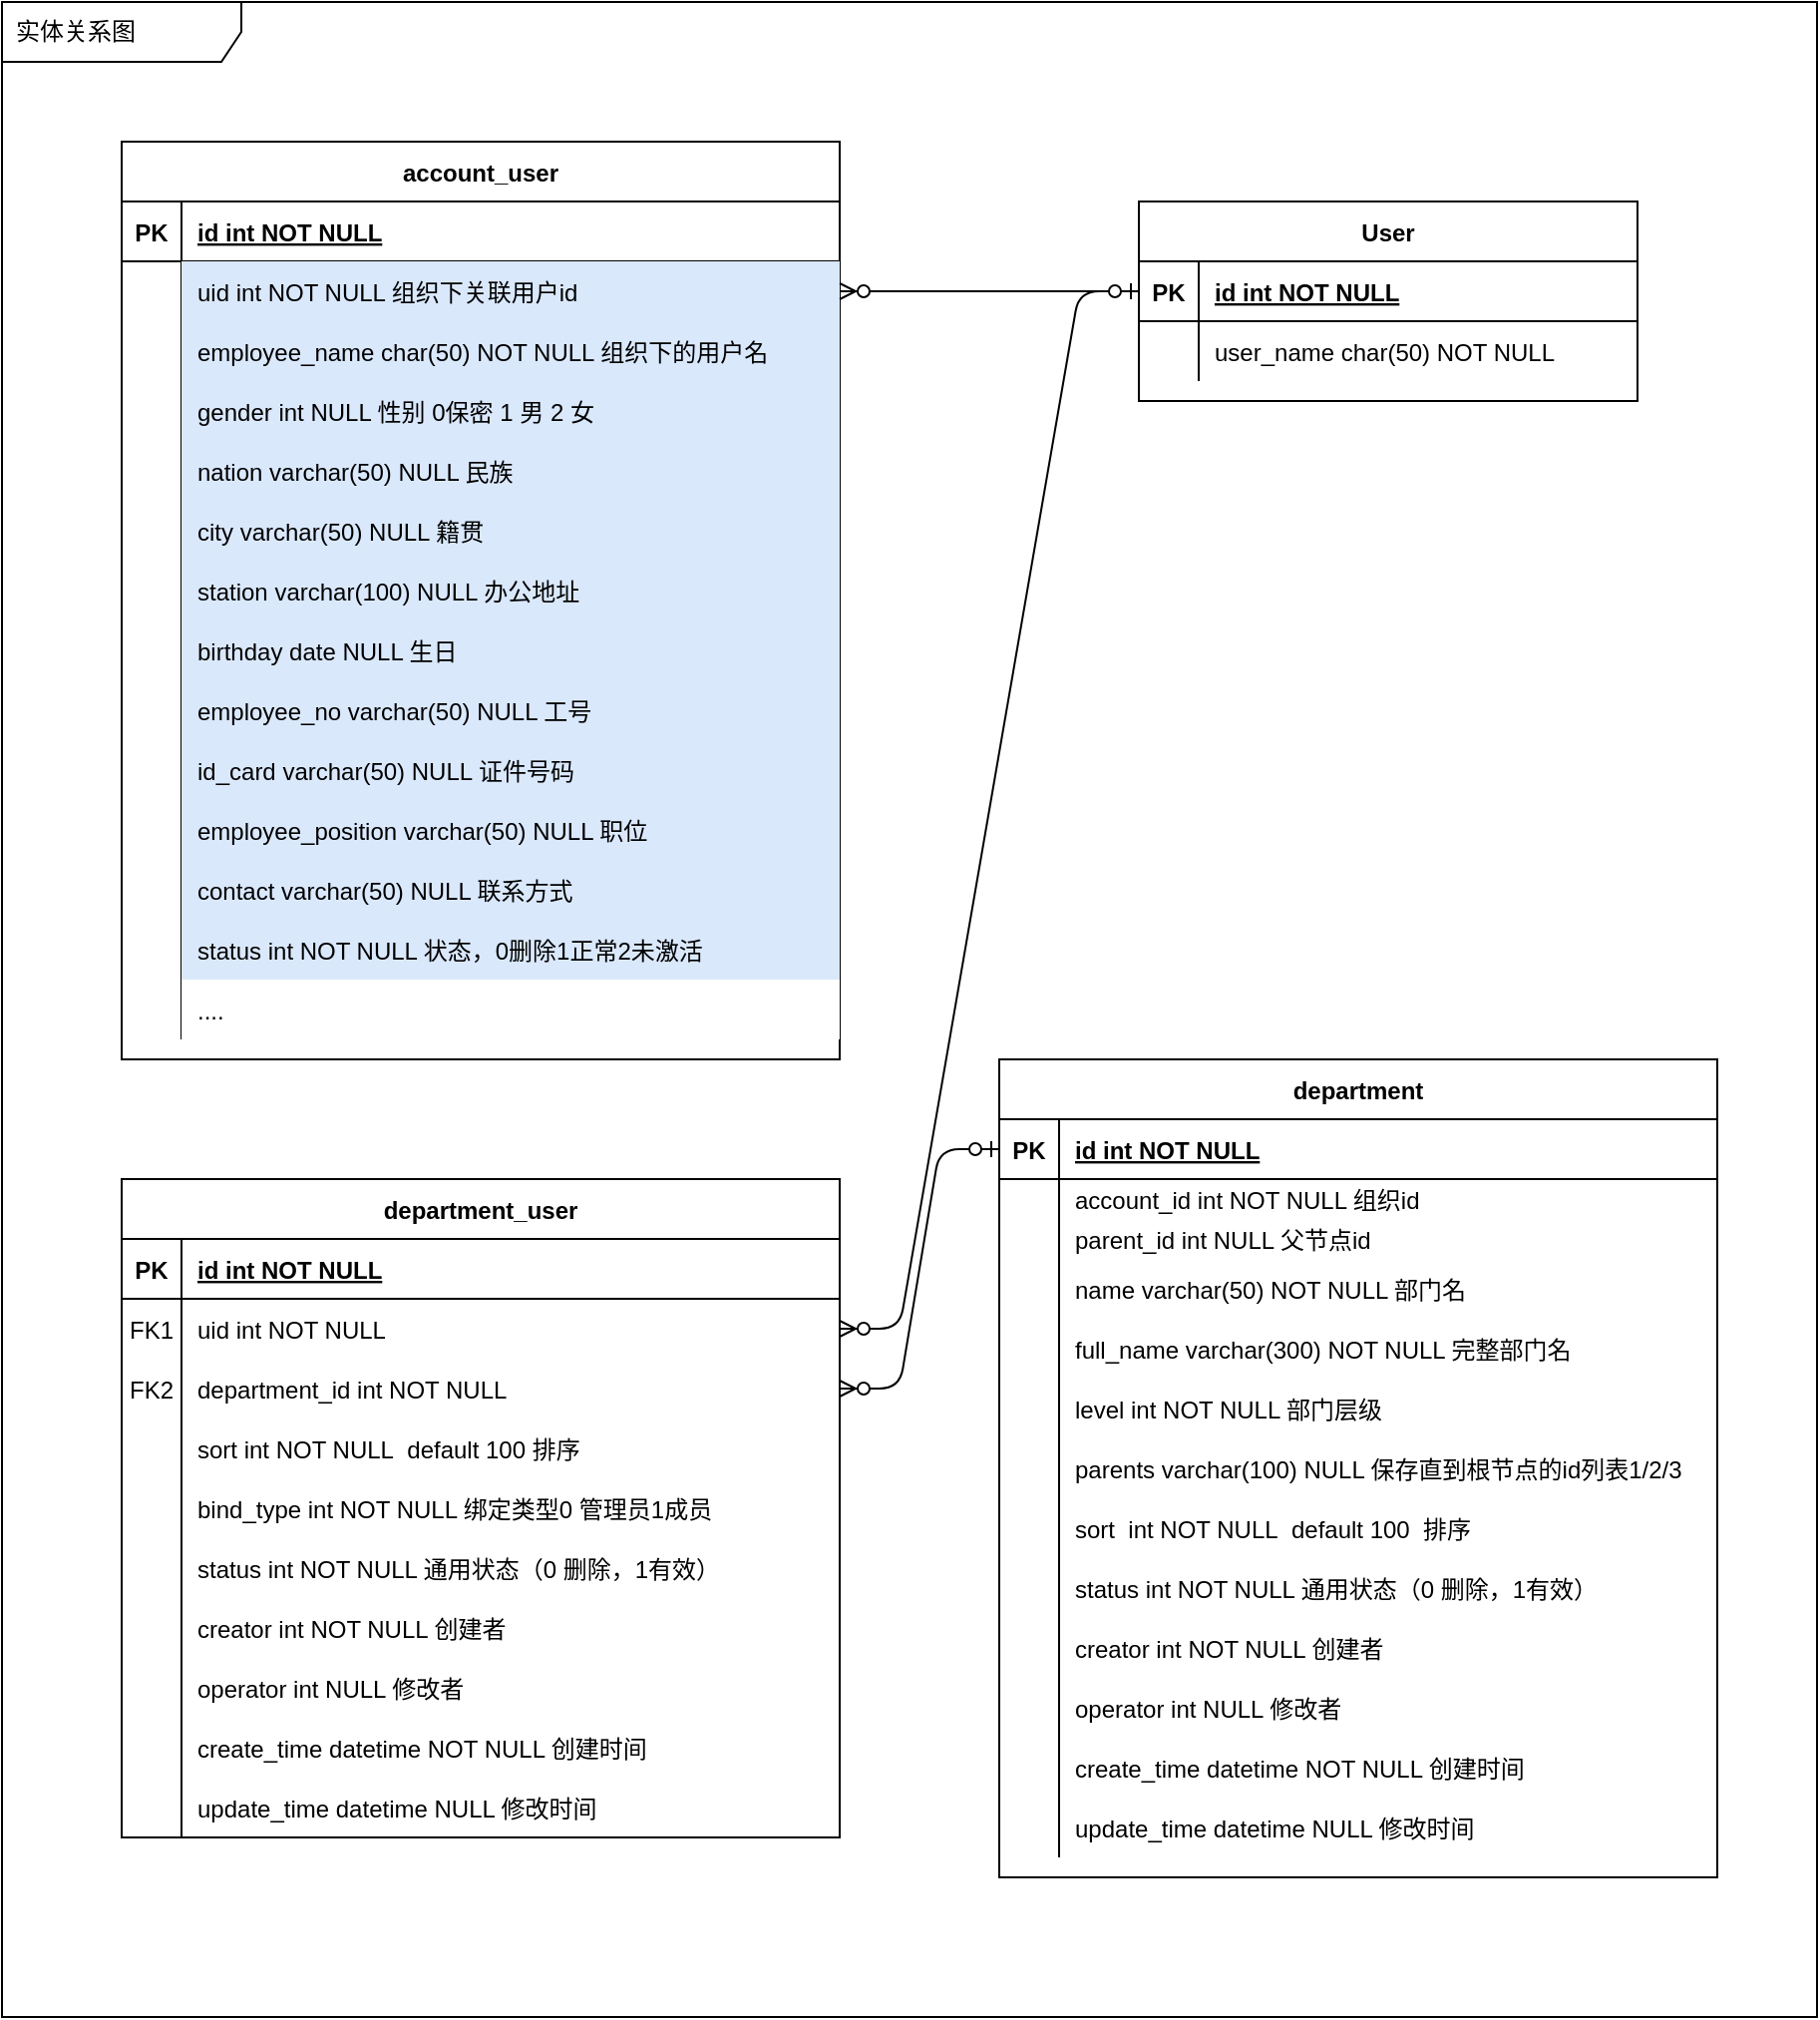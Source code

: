 <mxfile version="15.5.6" type="github" pages="2">
  <diagram id="R2lEEEUBdFMjLlhIrx00" name="部门成员">
    <mxGraphModel dx="2608" dy="819" grid="1" gridSize="10" guides="1" tooltips="1" connect="1" arrows="1" fold="1" page="1" pageScale="1" pageWidth="850" pageHeight="1100" math="0" shadow="0" extFonts="Permanent Marker^https://fonts.googleapis.com/css?family=Permanent+Marker">
      <root>
        <mxCell id="0" />
        <mxCell id="1" parent="0" />
        <mxCell id="nXsBDGM92rr0ssVComMT-1" value="实体关系图" style="shape=umlFrame;whiteSpace=wrap;html=1;width=120;height=30;boundedLbl=1;verticalAlign=middle;align=left;spacingLeft=5;" parent="1" vertex="1">
          <mxGeometry x="-60" y="60" width="910" height="1010" as="geometry" />
        </mxCell>
        <mxCell id="C-vyLk0tnHw3VtMMgP7b-1" value="" style="edgeStyle=entityRelationEdgeStyle;endArrow=ERzeroToMany;startArrow=ERone;endFill=1;startFill=0;" parent="1" source="C-vyLk0tnHw3VtMMgP7b-24" target="C-vyLk0tnHw3VtMMgP7b-6" edge="1">
          <mxGeometry width="100" height="100" relative="1" as="geometry">
            <mxPoint x="400" y="720" as="sourcePoint" />
            <mxPoint x="500" y="620" as="targetPoint" />
          </mxGeometry>
        </mxCell>
        <mxCell id="C-vyLk0tnHw3VtMMgP7b-2" value="department_user" style="shape=table;startSize=30;container=1;collapsible=1;childLayout=tableLayout;fixedRows=1;rowLines=0;fontStyle=1;align=center;resizeLast=1;" parent="1" vertex="1">
          <mxGeometry y="650" width="360" height="330" as="geometry" />
        </mxCell>
        <mxCell id="C-vyLk0tnHw3VtMMgP7b-3" value="" style="shape=partialRectangle;collapsible=0;dropTarget=0;pointerEvents=0;fillColor=none;points=[[0,0.5],[1,0.5]];portConstraint=eastwest;top=0;left=0;right=0;bottom=1;" parent="C-vyLk0tnHw3VtMMgP7b-2" vertex="1">
          <mxGeometry y="30" width="360" height="30" as="geometry" />
        </mxCell>
        <mxCell id="C-vyLk0tnHw3VtMMgP7b-4" value="PK" style="shape=partialRectangle;overflow=hidden;connectable=0;fillColor=none;top=0;left=0;bottom=0;right=0;fontStyle=1;" parent="C-vyLk0tnHw3VtMMgP7b-3" vertex="1">
          <mxGeometry width="30" height="30" as="geometry" />
        </mxCell>
        <mxCell id="C-vyLk0tnHw3VtMMgP7b-5" value="id int NOT NULL " style="shape=partialRectangle;overflow=hidden;connectable=0;fillColor=none;top=0;left=0;bottom=0;right=0;align=left;spacingLeft=6;fontStyle=5;" parent="C-vyLk0tnHw3VtMMgP7b-3" vertex="1">
          <mxGeometry x="30" width="330" height="30" as="geometry" />
        </mxCell>
        <mxCell id="C-vyLk0tnHw3VtMMgP7b-6" value="" style="shape=partialRectangle;collapsible=0;dropTarget=0;pointerEvents=0;fillColor=none;points=[[0,0.5],[1,0.5]];portConstraint=eastwest;top=0;left=0;right=0;bottom=0;" parent="C-vyLk0tnHw3VtMMgP7b-2" vertex="1">
          <mxGeometry y="60" width="360" height="30" as="geometry" />
        </mxCell>
        <mxCell id="C-vyLk0tnHw3VtMMgP7b-7" value="FK1" style="shape=partialRectangle;overflow=hidden;connectable=0;fillColor=none;top=0;left=0;bottom=0;right=0;" parent="C-vyLk0tnHw3VtMMgP7b-6" vertex="1">
          <mxGeometry width="30" height="30" as="geometry" />
        </mxCell>
        <mxCell id="C-vyLk0tnHw3VtMMgP7b-8" value="uid int NOT NULL" style="shape=partialRectangle;overflow=hidden;connectable=0;fillColor=none;top=0;left=0;bottom=0;right=0;align=left;spacingLeft=6;" parent="C-vyLk0tnHw3VtMMgP7b-6" vertex="1">
          <mxGeometry x="30" width="330" height="30" as="geometry" />
        </mxCell>
        <mxCell id="C-vyLk0tnHw3VtMMgP7b-9" value="" style="shape=partialRectangle;collapsible=0;dropTarget=0;pointerEvents=0;fillColor=none;points=[[0,0.5],[1,0.5]];portConstraint=eastwest;top=0;left=0;right=0;bottom=0;" parent="C-vyLk0tnHw3VtMMgP7b-2" vertex="1">
          <mxGeometry y="90" width="360" height="30" as="geometry" />
        </mxCell>
        <mxCell id="C-vyLk0tnHw3VtMMgP7b-10" value="FK2" style="shape=partialRectangle;overflow=hidden;connectable=0;fillColor=none;top=0;left=0;bottom=0;right=0;" parent="C-vyLk0tnHw3VtMMgP7b-9" vertex="1">
          <mxGeometry width="30" height="30" as="geometry" />
        </mxCell>
        <mxCell id="C-vyLk0tnHw3VtMMgP7b-11" value="department_id int NOT NULL" style="shape=partialRectangle;overflow=hidden;connectable=0;fillColor=none;top=0;left=0;bottom=0;right=0;align=left;spacingLeft=6;" parent="C-vyLk0tnHw3VtMMgP7b-9" vertex="1">
          <mxGeometry x="30" width="330" height="30" as="geometry" />
        </mxCell>
        <mxCell id="slBazjc1UHBDNBqlMxVu-6" style="shape=partialRectangle;collapsible=0;dropTarget=0;pointerEvents=0;fillColor=none;points=[[0,0.5],[1,0.5]];portConstraint=eastwest;top=0;left=0;right=0;bottom=0;" parent="C-vyLk0tnHw3VtMMgP7b-2" vertex="1">
          <mxGeometry y="120" width="360" height="30" as="geometry" />
        </mxCell>
        <mxCell id="slBazjc1UHBDNBqlMxVu-7" style="shape=partialRectangle;overflow=hidden;connectable=0;fillColor=none;top=0;left=0;bottom=0;right=0;" parent="slBazjc1UHBDNBqlMxVu-6" vertex="1">
          <mxGeometry width="30" height="30" as="geometry" />
        </mxCell>
        <mxCell id="slBazjc1UHBDNBqlMxVu-8" value="sort int NOT NULL  default 100 排序" style="shape=partialRectangle;overflow=hidden;connectable=0;fillColor=none;top=0;left=0;bottom=0;right=0;align=left;spacingLeft=6;" parent="slBazjc1UHBDNBqlMxVu-6" vertex="1">
          <mxGeometry x="30" width="330" height="30" as="geometry" />
        </mxCell>
        <mxCell id="slBazjc1UHBDNBqlMxVu-10" style="shape=partialRectangle;collapsible=0;dropTarget=0;pointerEvents=0;fillColor=none;points=[[0,0.5],[1,0.5]];portConstraint=eastwest;top=0;left=0;right=0;bottom=0;" parent="C-vyLk0tnHw3VtMMgP7b-2" vertex="1">
          <mxGeometry y="150" width="360" height="30" as="geometry" />
        </mxCell>
        <mxCell id="slBazjc1UHBDNBqlMxVu-11" style="shape=partialRectangle;overflow=hidden;connectable=0;fillColor=none;top=0;left=0;bottom=0;right=0;" parent="slBazjc1UHBDNBqlMxVu-10" vertex="1">
          <mxGeometry width="30" height="30" as="geometry" />
        </mxCell>
        <mxCell id="slBazjc1UHBDNBqlMxVu-12" value="bind_type int NOT NULL 绑定类型0 管理员1成员 " style="shape=partialRectangle;overflow=hidden;connectable=0;fillColor=none;top=0;left=0;bottom=0;right=0;align=left;spacingLeft=6;" parent="slBazjc1UHBDNBqlMxVu-10" vertex="1">
          <mxGeometry x="30" width="330" height="30" as="geometry" />
        </mxCell>
        <mxCell id="Lw-cmZCCrCGT3gQhGZ3B-30" value="" style="shape=partialRectangle;collapsible=0;dropTarget=0;pointerEvents=0;fillColor=none;points=[[0,0.5],[1,0.5]];portConstraint=eastwest;top=0;left=0;right=0;bottom=0;" parent="C-vyLk0tnHw3VtMMgP7b-2" vertex="1">
          <mxGeometry y="180" width="360" height="30" as="geometry" />
        </mxCell>
        <mxCell id="Lw-cmZCCrCGT3gQhGZ3B-31" value="" style="shape=partialRectangle;overflow=hidden;connectable=0;fillColor=none;top=0;left=0;bottom=0;right=0;" parent="Lw-cmZCCrCGT3gQhGZ3B-30" vertex="1">
          <mxGeometry width="30" height="30" as="geometry" />
        </mxCell>
        <mxCell id="Lw-cmZCCrCGT3gQhGZ3B-32" value="status int NOT NULL 通用状态（0 删除，1有效）" style="shape=partialRectangle;overflow=hidden;connectable=0;fillColor=none;top=0;left=0;bottom=0;right=0;align=left;spacingLeft=6;" parent="Lw-cmZCCrCGT3gQhGZ3B-30" vertex="1">
          <mxGeometry x="30" width="330" height="30" as="geometry" />
        </mxCell>
        <mxCell id="Lw-cmZCCrCGT3gQhGZ3B-33" value="" style="shape=partialRectangle;collapsible=0;dropTarget=0;pointerEvents=0;fillColor=none;points=[[0,0.5],[1,0.5]];portConstraint=eastwest;top=0;left=0;right=0;bottom=0;" parent="C-vyLk0tnHw3VtMMgP7b-2" vertex="1">
          <mxGeometry y="210" width="360" height="30" as="geometry" />
        </mxCell>
        <mxCell id="Lw-cmZCCrCGT3gQhGZ3B-34" value="" style="shape=partialRectangle;overflow=hidden;connectable=0;fillColor=none;top=0;left=0;bottom=0;right=0;" parent="Lw-cmZCCrCGT3gQhGZ3B-33" vertex="1">
          <mxGeometry width="30" height="30" as="geometry" />
        </mxCell>
        <mxCell id="Lw-cmZCCrCGT3gQhGZ3B-35" value="creator int NOT NULL 创建者" style="shape=partialRectangle;overflow=hidden;connectable=0;fillColor=none;top=0;left=0;bottom=0;right=0;align=left;spacingLeft=6;" parent="Lw-cmZCCrCGT3gQhGZ3B-33" vertex="1">
          <mxGeometry x="30" width="330" height="30" as="geometry" />
        </mxCell>
        <mxCell id="Lw-cmZCCrCGT3gQhGZ3B-36" value="" style="shape=partialRectangle;collapsible=0;dropTarget=0;pointerEvents=0;fillColor=none;points=[[0,0.5],[1,0.5]];portConstraint=eastwest;top=0;left=0;right=0;bottom=0;" parent="C-vyLk0tnHw3VtMMgP7b-2" vertex="1">
          <mxGeometry y="240" width="360" height="30" as="geometry" />
        </mxCell>
        <mxCell id="Lw-cmZCCrCGT3gQhGZ3B-37" value="" style="shape=partialRectangle;overflow=hidden;connectable=0;fillColor=none;top=0;left=0;bottom=0;right=0;" parent="Lw-cmZCCrCGT3gQhGZ3B-36" vertex="1">
          <mxGeometry width="30" height="30" as="geometry" />
        </mxCell>
        <mxCell id="Lw-cmZCCrCGT3gQhGZ3B-38" value="operator int NULL 修改者" style="shape=partialRectangle;overflow=hidden;connectable=0;fillColor=none;top=0;left=0;bottom=0;right=0;align=left;spacingLeft=6;" parent="Lw-cmZCCrCGT3gQhGZ3B-36" vertex="1">
          <mxGeometry x="30" width="330" height="30" as="geometry" />
        </mxCell>
        <mxCell id="Lw-cmZCCrCGT3gQhGZ3B-39" value="" style="shape=partialRectangle;collapsible=0;dropTarget=0;pointerEvents=0;fillColor=none;points=[[0,0.5],[1,0.5]];portConstraint=eastwest;top=0;left=0;right=0;bottom=0;" parent="C-vyLk0tnHw3VtMMgP7b-2" vertex="1">
          <mxGeometry y="270" width="360" height="30" as="geometry" />
        </mxCell>
        <mxCell id="Lw-cmZCCrCGT3gQhGZ3B-40" value="" style="shape=partialRectangle;overflow=hidden;connectable=0;fillColor=none;top=0;left=0;bottom=0;right=0;" parent="Lw-cmZCCrCGT3gQhGZ3B-39" vertex="1">
          <mxGeometry width="30" height="30" as="geometry" />
        </mxCell>
        <mxCell id="Lw-cmZCCrCGT3gQhGZ3B-41" value="create_time datetime NOT NULL 创建时间" style="shape=partialRectangle;overflow=hidden;connectable=0;fillColor=none;top=0;left=0;bottom=0;right=0;align=left;spacingLeft=6;" parent="Lw-cmZCCrCGT3gQhGZ3B-39" vertex="1">
          <mxGeometry x="30" width="330" height="30" as="geometry" />
        </mxCell>
        <mxCell id="Lw-cmZCCrCGT3gQhGZ3B-42" value="" style="shape=partialRectangle;collapsible=0;dropTarget=0;pointerEvents=0;fillColor=none;points=[[0,0.5],[1,0.5]];portConstraint=eastwest;top=0;left=0;right=0;bottom=0;" parent="C-vyLk0tnHw3VtMMgP7b-2" vertex="1">
          <mxGeometry y="300" width="360" height="30" as="geometry" />
        </mxCell>
        <mxCell id="Lw-cmZCCrCGT3gQhGZ3B-43" value="" style="shape=partialRectangle;overflow=hidden;connectable=0;fillColor=none;top=0;left=0;bottom=0;right=0;" parent="Lw-cmZCCrCGT3gQhGZ3B-42" vertex="1">
          <mxGeometry width="30" height="30" as="geometry" />
        </mxCell>
        <mxCell id="Lw-cmZCCrCGT3gQhGZ3B-44" value="update_time datetime NULL 修改时间" style="shape=partialRectangle;overflow=hidden;connectable=0;fillColor=none;top=0;left=0;bottom=0;right=0;align=left;spacingLeft=6;" parent="Lw-cmZCCrCGT3gQhGZ3B-42" vertex="1">
          <mxGeometry x="30" width="330" height="30" as="geometry" />
        </mxCell>
        <mxCell id="C-vyLk0tnHw3VtMMgP7b-13" value="department" style="shape=table;startSize=30;container=1;collapsible=1;childLayout=tableLayout;fixedRows=1;rowLines=0;fontStyle=1;align=center;resizeLast=1;" parent="1" vertex="1">
          <mxGeometry x="440" y="590" width="360" height="410" as="geometry" />
        </mxCell>
        <mxCell id="C-vyLk0tnHw3VtMMgP7b-14" value="" style="shape=partialRectangle;collapsible=0;dropTarget=0;pointerEvents=0;fillColor=none;points=[[0,0.5],[1,0.5]];portConstraint=eastwest;top=0;left=0;right=0;bottom=1;" parent="C-vyLk0tnHw3VtMMgP7b-13" vertex="1">
          <mxGeometry y="30" width="360" height="30" as="geometry" />
        </mxCell>
        <mxCell id="C-vyLk0tnHw3VtMMgP7b-15" value="PK" style="shape=partialRectangle;overflow=hidden;connectable=0;fillColor=none;top=0;left=0;bottom=0;right=0;fontStyle=1;" parent="C-vyLk0tnHw3VtMMgP7b-14" vertex="1">
          <mxGeometry width="30" height="30" as="geometry" />
        </mxCell>
        <mxCell id="C-vyLk0tnHw3VtMMgP7b-16" value="id int NOT NULL " style="shape=partialRectangle;overflow=hidden;connectable=0;fillColor=none;top=0;left=0;bottom=0;right=0;align=left;spacingLeft=6;fontStyle=5;" parent="C-vyLk0tnHw3VtMMgP7b-14" vertex="1">
          <mxGeometry x="30" width="330" height="30" as="geometry" />
        </mxCell>
        <mxCell id="C-vyLk0tnHw3VtMMgP7b-17" value="" style="shape=partialRectangle;collapsible=0;dropTarget=0;pointerEvents=0;fillColor=none;points=[[0,0.5],[1,0.5]];portConstraint=eastwest;top=0;left=0;right=0;bottom=0;" parent="C-vyLk0tnHw3VtMMgP7b-13" vertex="1">
          <mxGeometry y="60" width="360" height="20" as="geometry" />
        </mxCell>
        <mxCell id="C-vyLk0tnHw3VtMMgP7b-18" value="" style="shape=partialRectangle;overflow=hidden;connectable=0;fillColor=none;top=0;left=0;bottom=0;right=0;" parent="C-vyLk0tnHw3VtMMgP7b-17" vertex="1">
          <mxGeometry width="30" height="20" as="geometry" />
        </mxCell>
        <mxCell id="C-vyLk0tnHw3VtMMgP7b-19" value="account_id int NOT NULL 组织id" style="shape=partialRectangle;overflow=hidden;connectable=0;fillColor=none;top=0;left=0;bottom=0;right=0;align=left;spacingLeft=6;" parent="C-vyLk0tnHw3VtMMgP7b-17" vertex="1">
          <mxGeometry x="30" width="330" height="20" as="geometry" />
        </mxCell>
        <mxCell id="maTe4Xsu1yc0DHSi450m-1" value="" style="shape=partialRectangle;collapsible=0;dropTarget=0;pointerEvents=0;fillColor=none;points=[[0,0.5],[1,0.5]];portConstraint=eastwest;top=0;left=0;right=0;bottom=0;" parent="C-vyLk0tnHw3VtMMgP7b-13" vertex="1">
          <mxGeometry y="80" width="360" height="20" as="geometry" />
        </mxCell>
        <mxCell id="maTe4Xsu1yc0DHSi450m-2" value="" style="shape=partialRectangle;overflow=hidden;connectable=0;fillColor=none;top=0;left=0;bottom=0;right=0;" parent="maTe4Xsu1yc0DHSi450m-1" vertex="1">
          <mxGeometry width="30" height="20" as="geometry" />
        </mxCell>
        <mxCell id="maTe4Xsu1yc0DHSi450m-3" value="parent_id int NULL 父节点id" style="shape=partialRectangle;overflow=hidden;connectable=0;fillColor=none;top=0;left=0;bottom=0;right=0;align=left;spacingLeft=6;" parent="maTe4Xsu1yc0DHSi450m-1" vertex="1">
          <mxGeometry x="30" width="330" height="20" as="geometry" />
        </mxCell>
        <mxCell id="C-vyLk0tnHw3VtMMgP7b-20" value="" style="shape=partialRectangle;collapsible=0;dropTarget=0;pointerEvents=0;fillColor=none;points=[[0,0.5],[1,0.5]];portConstraint=eastwest;top=0;left=0;right=0;bottom=0;" parent="C-vyLk0tnHw3VtMMgP7b-13" vertex="1">
          <mxGeometry y="100" width="360" height="30" as="geometry" />
        </mxCell>
        <mxCell id="C-vyLk0tnHw3VtMMgP7b-21" value="" style="shape=partialRectangle;overflow=hidden;connectable=0;fillColor=none;top=0;left=0;bottom=0;right=0;" parent="C-vyLk0tnHw3VtMMgP7b-20" vertex="1">
          <mxGeometry width="30" height="30" as="geometry" />
        </mxCell>
        <mxCell id="C-vyLk0tnHw3VtMMgP7b-22" value="name varchar(50) NOT NULL 部门名" style="shape=partialRectangle;overflow=hidden;connectable=0;fillColor=none;top=0;left=0;bottom=0;right=0;align=left;spacingLeft=6;" parent="C-vyLk0tnHw3VtMMgP7b-20" vertex="1">
          <mxGeometry x="30" width="330" height="30" as="geometry" />
        </mxCell>
        <mxCell id="slBazjc1UHBDNBqlMxVu-13" style="shape=partialRectangle;collapsible=0;dropTarget=0;pointerEvents=0;fillColor=none;points=[[0,0.5],[1,0.5]];portConstraint=eastwest;top=0;left=0;right=0;bottom=0;" parent="C-vyLk0tnHw3VtMMgP7b-13" vertex="1">
          <mxGeometry y="130" width="360" height="30" as="geometry" />
        </mxCell>
        <mxCell id="slBazjc1UHBDNBqlMxVu-14" style="shape=partialRectangle;overflow=hidden;connectable=0;fillColor=none;top=0;left=0;bottom=0;right=0;" parent="slBazjc1UHBDNBqlMxVu-13" vertex="1">
          <mxGeometry width="30" height="30" as="geometry" />
        </mxCell>
        <mxCell id="slBazjc1UHBDNBqlMxVu-15" value="full_name varchar(300) NOT NULL 完整部门名" style="shape=partialRectangle;overflow=hidden;connectable=0;fillColor=none;top=0;left=0;bottom=0;right=0;align=left;spacingLeft=6;" parent="slBazjc1UHBDNBqlMxVu-13" vertex="1">
          <mxGeometry x="30" width="330" height="30" as="geometry" />
        </mxCell>
        <mxCell id="slBazjc1UHBDNBqlMxVu-16" style="shape=partialRectangle;collapsible=0;dropTarget=0;pointerEvents=0;fillColor=none;points=[[0,0.5],[1,0.5]];portConstraint=eastwest;top=0;left=0;right=0;bottom=0;" parent="C-vyLk0tnHw3VtMMgP7b-13" vertex="1">
          <mxGeometry y="160" width="360" height="30" as="geometry" />
        </mxCell>
        <mxCell id="slBazjc1UHBDNBqlMxVu-17" style="shape=partialRectangle;overflow=hidden;connectable=0;fillColor=none;top=0;left=0;bottom=0;right=0;" parent="slBazjc1UHBDNBqlMxVu-16" vertex="1">
          <mxGeometry width="30" height="30" as="geometry" />
        </mxCell>
        <mxCell id="slBazjc1UHBDNBqlMxVu-18" value="level int NOT NULL 部门层级" style="shape=partialRectangle;overflow=hidden;connectable=0;fillColor=none;top=0;left=0;bottom=0;right=0;align=left;spacingLeft=6;" parent="slBazjc1UHBDNBqlMxVu-16" vertex="1">
          <mxGeometry x="30" width="330" height="30" as="geometry" />
        </mxCell>
        <mxCell id="Lw-cmZCCrCGT3gQhGZ3B-7" value="" style="shape=partialRectangle;collapsible=0;dropTarget=0;pointerEvents=0;fillColor=none;points=[[0,0.5],[1,0.5]];portConstraint=eastwest;top=0;left=0;right=0;bottom=0;" parent="C-vyLk0tnHw3VtMMgP7b-13" vertex="1">
          <mxGeometry y="190" width="360" height="30" as="geometry" />
        </mxCell>
        <mxCell id="Lw-cmZCCrCGT3gQhGZ3B-8" value="" style="shape=partialRectangle;overflow=hidden;connectable=0;fillColor=none;top=0;left=0;bottom=0;right=0;" parent="Lw-cmZCCrCGT3gQhGZ3B-7" vertex="1">
          <mxGeometry width="30" height="30" as="geometry" />
        </mxCell>
        <mxCell id="Lw-cmZCCrCGT3gQhGZ3B-9" value="parents varchar(100) NULL 保存直到根节点的id列表1/2/3" style="shape=partialRectangle;overflow=hidden;connectable=0;fillColor=none;top=0;left=0;bottom=0;right=0;align=left;spacingLeft=6;" parent="Lw-cmZCCrCGT3gQhGZ3B-7" vertex="1">
          <mxGeometry x="30" width="330" height="30" as="geometry" />
        </mxCell>
        <mxCell id="Lw-cmZCCrCGT3gQhGZ3B-3" value="" style="shape=partialRectangle;collapsible=0;dropTarget=0;pointerEvents=0;fillColor=none;points=[[0,0.5],[1,0.5]];portConstraint=eastwest;top=0;left=0;right=0;bottom=0;" parent="C-vyLk0tnHw3VtMMgP7b-13" vertex="1">
          <mxGeometry y="220" width="360" height="30" as="geometry" />
        </mxCell>
        <mxCell id="Lw-cmZCCrCGT3gQhGZ3B-4" value="" style="shape=partialRectangle;overflow=hidden;connectable=0;fillColor=none;top=0;left=0;bottom=0;right=0;" parent="Lw-cmZCCrCGT3gQhGZ3B-3" vertex="1">
          <mxGeometry width="30" height="30" as="geometry" />
        </mxCell>
        <mxCell id="Lw-cmZCCrCGT3gQhGZ3B-5" value="sort  int NOT NULL  default 100  排序" style="shape=partialRectangle;overflow=hidden;connectable=0;fillColor=none;top=0;left=0;bottom=0;right=0;align=left;spacingLeft=6;" parent="Lw-cmZCCrCGT3gQhGZ3B-3" vertex="1">
          <mxGeometry x="30" width="330" height="30" as="geometry" />
        </mxCell>
        <mxCell id="Lw-cmZCCrCGT3gQhGZ3B-10" value="" style="shape=partialRectangle;collapsible=0;dropTarget=0;pointerEvents=0;fillColor=none;points=[[0,0.5],[1,0.5]];portConstraint=eastwest;top=0;left=0;right=0;bottom=0;" parent="C-vyLk0tnHw3VtMMgP7b-13" vertex="1">
          <mxGeometry y="250" width="360" height="30" as="geometry" />
        </mxCell>
        <mxCell id="Lw-cmZCCrCGT3gQhGZ3B-11" value="" style="shape=partialRectangle;overflow=hidden;connectable=0;fillColor=none;top=0;left=0;bottom=0;right=0;" parent="Lw-cmZCCrCGT3gQhGZ3B-10" vertex="1">
          <mxGeometry width="30" height="30" as="geometry" />
        </mxCell>
        <mxCell id="Lw-cmZCCrCGT3gQhGZ3B-12" value="status int NOT NULL 通用状态（0 删除，1有效）" style="shape=partialRectangle;overflow=hidden;connectable=0;fillColor=none;top=0;left=0;bottom=0;right=0;align=left;spacingLeft=6;" parent="Lw-cmZCCrCGT3gQhGZ3B-10" vertex="1">
          <mxGeometry x="30" width="330" height="30" as="geometry" />
        </mxCell>
        <mxCell id="Lw-cmZCCrCGT3gQhGZ3B-13" value="" style="shape=partialRectangle;collapsible=0;dropTarget=0;pointerEvents=0;fillColor=none;points=[[0,0.5],[1,0.5]];portConstraint=eastwest;top=0;left=0;right=0;bottom=0;" parent="C-vyLk0tnHw3VtMMgP7b-13" vertex="1">
          <mxGeometry y="280" width="360" height="30" as="geometry" />
        </mxCell>
        <mxCell id="Lw-cmZCCrCGT3gQhGZ3B-14" value="" style="shape=partialRectangle;overflow=hidden;connectable=0;fillColor=none;top=0;left=0;bottom=0;right=0;" parent="Lw-cmZCCrCGT3gQhGZ3B-13" vertex="1">
          <mxGeometry width="30" height="30" as="geometry" />
        </mxCell>
        <mxCell id="Lw-cmZCCrCGT3gQhGZ3B-15" value="creator int NOT NULL 创建者" style="shape=partialRectangle;overflow=hidden;connectable=0;fillColor=none;top=0;left=0;bottom=0;right=0;align=left;spacingLeft=6;" parent="Lw-cmZCCrCGT3gQhGZ3B-13" vertex="1">
          <mxGeometry x="30" width="330" height="30" as="geometry" />
        </mxCell>
        <mxCell id="Lw-cmZCCrCGT3gQhGZ3B-16" value="" style="shape=partialRectangle;collapsible=0;dropTarget=0;pointerEvents=0;fillColor=none;points=[[0,0.5],[1,0.5]];portConstraint=eastwest;top=0;left=0;right=0;bottom=0;" parent="C-vyLk0tnHw3VtMMgP7b-13" vertex="1">
          <mxGeometry y="310" width="360" height="30" as="geometry" />
        </mxCell>
        <mxCell id="Lw-cmZCCrCGT3gQhGZ3B-17" value="" style="shape=partialRectangle;overflow=hidden;connectable=0;fillColor=none;top=0;left=0;bottom=0;right=0;" parent="Lw-cmZCCrCGT3gQhGZ3B-16" vertex="1">
          <mxGeometry width="30" height="30" as="geometry" />
        </mxCell>
        <mxCell id="Lw-cmZCCrCGT3gQhGZ3B-18" value="operator int NULL 修改者" style="shape=partialRectangle;overflow=hidden;connectable=0;fillColor=none;top=0;left=0;bottom=0;right=0;align=left;spacingLeft=6;" parent="Lw-cmZCCrCGT3gQhGZ3B-16" vertex="1">
          <mxGeometry x="30" width="330" height="30" as="geometry" />
        </mxCell>
        <mxCell id="Lw-cmZCCrCGT3gQhGZ3B-19" value="" style="shape=partialRectangle;collapsible=0;dropTarget=0;pointerEvents=0;fillColor=none;points=[[0,0.5],[1,0.5]];portConstraint=eastwest;top=0;left=0;right=0;bottom=0;" parent="C-vyLk0tnHw3VtMMgP7b-13" vertex="1">
          <mxGeometry y="340" width="360" height="30" as="geometry" />
        </mxCell>
        <mxCell id="Lw-cmZCCrCGT3gQhGZ3B-20" value="" style="shape=partialRectangle;overflow=hidden;connectable=0;fillColor=none;top=0;left=0;bottom=0;right=0;" parent="Lw-cmZCCrCGT3gQhGZ3B-19" vertex="1">
          <mxGeometry width="30" height="30" as="geometry" />
        </mxCell>
        <mxCell id="Lw-cmZCCrCGT3gQhGZ3B-21" value="create_time datetime NOT NULL 创建时间" style="shape=partialRectangle;overflow=hidden;connectable=0;fillColor=none;top=0;left=0;bottom=0;right=0;align=left;spacingLeft=6;" parent="Lw-cmZCCrCGT3gQhGZ3B-19" vertex="1">
          <mxGeometry x="30" width="330" height="30" as="geometry" />
        </mxCell>
        <mxCell id="Lw-cmZCCrCGT3gQhGZ3B-22" value="" style="shape=partialRectangle;collapsible=0;dropTarget=0;pointerEvents=0;fillColor=none;points=[[0,0.5],[1,0.5]];portConstraint=eastwest;top=0;left=0;right=0;bottom=0;" parent="C-vyLk0tnHw3VtMMgP7b-13" vertex="1">
          <mxGeometry y="370" width="360" height="30" as="geometry" />
        </mxCell>
        <mxCell id="Lw-cmZCCrCGT3gQhGZ3B-23" value="" style="shape=partialRectangle;overflow=hidden;connectable=0;fillColor=none;top=0;left=0;bottom=0;right=0;" parent="Lw-cmZCCrCGT3gQhGZ3B-22" vertex="1">
          <mxGeometry width="30" height="30" as="geometry" />
        </mxCell>
        <mxCell id="Lw-cmZCCrCGT3gQhGZ3B-24" value="update_time datetime NULL 修改时间" style="shape=partialRectangle;overflow=hidden;connectable=0;fillColor=none;top=0;left=0;bottom=0;right=0;align=left;spacingLeft=6;" parent="Lw-cmZCCrCGT3gQhGZ3B-22" vertex="1">
          <mxGeometry x="30" width="330" height="30" as="geometry" />
        </mxCell>
        <mxCell id="C-vyLk0tnHw3VtMMgP7b-23" value="User" style="shape=table;startSize=30;container=1;collapsible=1;childLayout=tableLayout;fixedRows=1;rowLines=0;fontStyle=1;align=center;resizeLast=1;" parent="1" vertex="1">
          <mxGeometry x="510" y="160" width="250" height="100" as="geometry" />
        </mxCell>
        <mxCell id="C-vyLk0tnHw3VtMMgP7b-24" value="" style="shape=partialRectangle;collapsible=0;dropTarget=0;pointerEvents=0;fillColor=none;points=[[0,0.5],[1,0.5]];portConstraint=eastwest;top=0;left=0;right=0;bottom=1;" parent="C-vyLk0tnHw3VtMMgP7b-23" vertex="1">
          <mxGeometry y="30" width="250" height="30" as="geometry" />
        </mxCell>
        <mxCell id="C-vyLk0tnHw3VtMMgP7b-25" value="PK" style="shape=partialRectangle;overflow=hidden;connectable=0;fillColor=none;top=0;left=0;bottom=0;right=0;fontStyle=1;" parent="C-vyLk0tnHw3VtMMgP7b-24" vertex="1">
          <mxGeometry width="30" height="30" as="geometry" />
        </mxCell>
        <mxCell id="C-vyLk0tnHw3VtMMgP7b-26" value="id int NOT NULL " style="shape=partialRectangle;overflow=hidden;connectable=0;fillColor=none;top=0;left=0;bottom=0;right=0;align=left;spacingLeft=6;fontStyle=5;" parent="C-vyLk0tnHw3VtMMgP7b-24" vertex="1">
          <mxGeometry x="30" width="220" height="30" as="geometry" />
        </mxCell>
        <mxCell id="C-vyLk0tnHw3VtMMgP7b-27" value="" style="shape=partialRectangle;collapsible=0;dropTarget=0;pointerEvents=0;fillColor=none;points=[[0,0.5],[1,0.5]];portConstraint=eastwest;top=0;left=0;right=0;bottom=0;" parent="C-vyLk0tnHw3VtMMgP7b-23" vertex="1">
          <mxGeometry y="60" width="250" height="30" as="geometry" />
        </mxCell>
        <mxCell id="C-vyLk0tnHw3VtMMgP7b-28" value="" style="shape=partialRectangle;overflow=hidden;connectable=0;fillColor=none;top=0;left=0;bottom=0;right=0;" parent="C-vyLk0tnHw3VtMMgP7b-27" vertex="1">
          <mxGeometry width="30" height="30" as="geometry" />
        </mxCell>
        <mxCell id="C-vyLk0tnHw3VtMMgP7b-29" value="user_name char(50) NOT NULL" style="shape=partialRectangle;overflow=hidden;connectable=0;fillColor=none;top=0;left=0;bottom=0;right=0;align=left;spacingLeft=6;" parent="C-vyLk0tnHw3VtMMgP7b-27" vertex="1">
          <mxGeometry x="30" width="220" height="30" as="geometry" />
        </mxCell>
        <mxCell id="Lw-cmZCCrCGT3gQhGZ3B-2" value="" style="edgeStyle=entityRelationEdgeStyle;fontSize=12;html=1;endArrow=ERzeroToMany;startArrow=ERzeroToOne;" parent="1" source="C-vyLk0tnHw3VtMMgP7b-14" target="C-vyLk0tnHw3VtMMgP7b-9" edge="1">
          <mxGeometry width="100" height="100" relative="1" as="geometry">
            <mxPoint x="820" y="310" as="sourcePoint" />
            <mxPoint x="820" y="200" as="targetPoint" />
          </mxGeometry>
        </mxCell>
        <mxCell id="Lw-cmZCCrCGT3gQhGZ3B-51" value="account_user" style="shape=table;startSize=30;container=1;collapsible=1;childLayout=tableLayout;fixedRows=1;rowLines=0;fontStyle=1;align=center;resizeLast=1;" parent="1" vertex="1">
          <mxGeometry y="130" width="360" height="460" as="geometry" />
        </mxCell>
        <mxCell id="Lw-cmZCCrCGT3gQhGZ3B-52" value="" style="shape=partialRectangle;collapsible=0;dropTarget=0;pointerEvents=0;fillColor=none;points=[[0,0.5],[1,0.5]];portConstraint=eastwest;top=0;left=0;right=0;bottom=1;" parent="Lw-cmZCCrCGT3gQhGZ3B-51" vertex="1">
          <mxGeometry y="30" width="360" height="30" as="geometry" />
        </mxCell>
        <mxCell id="Lw-cmZCCrCGT3gQhGZ3B-53" value="PK" style="shape=partialRectangle;overflow=hidden;connectable=0;fillColor=none;top=0;left=0;bottom=0;right=0;fontStyle=1;" parent="Lw-cmZCCrCGT3gQhGZ3B-52" vertex="1">
          <mxGeometry width="30" height="30" as="geometry" />
        </mxCell>
        <mxCell id="Lw-cmZCCrCGT3gQhGZ3B-54" value="id int NOT NULL " style="shape=partialRectangle;overflow=hidden;connectable=0;fillColor=none;top=0;left=0;bottom=0;right=0;align=left;spacingLeft=6;fontStyle=5;" parent="Lw-cmZCCrCGT3gQhGZ3B-52" vertex="1">
          <mxGeometry x="30" width="330" height="30" as="geometry" />
        </mxCell>
        <mxCell id="Lw-cmZCCrCGT3gQhGZ3B-60" value="" style="shape=partialRectangle;collapsible=0;dropTarget=0;pointerEvents=0;fillColor=none;points=[[0,0.5],[1,0.5]];portConstraint=eastwest;top=0;left=0;right=0;bottom=0;" parent="Lw-cmZCCrCGT3gQhGZ3B-51" vertex="1">
          <mxGeometry y="60" width="360" height="30" as="geometry" />
        </mxCell>
        <mxCell id="Lw-cmZCCrCGT3gQhGZ3B-61" value="" style="shape=partialRectangle;overflow=hidden;connectable=0;fillColor=none;top=0;left=0;bottom=0;right=0;" parent="Lw-cmZCCrCGT3gQhGZ3B-60" vertex="1">
          <mxGeometry width="30" height="30" as="geometry" />
        </mxCell>
        <mxCell id="Lw-cmZCCrCGT3gQhGZ3B-62" value="uid int NOT NULL 组织下关联用户id" style="shape=partialRectangle;overflow=hidden;connectable=0;fillColor=#dae8fc;top=0;left=0;bottom=0;right=0;align=left;spacingLeft=6;strokeColor=#6c8ebf;" parent="Lw-cmZCCrCGT3gQhGZ3B-60" vertex="1">
          <mxGeometry x="30" width="330" height="30" as="geometry" />
        </mxCell>
        <mxCell id="Lw-cmZCCrCGT3gQhGZ3B-55" value="" style="shape=partialRectangle;collapsible=0;dropTarget=0;pointerEvents=0;fillColor=none;points=[[0,0.5],[1,0.5]];portConstraint=eastwest;top=0;left=0;right=0;bottom=0;" parent="Lw-cmZCCrCGT3gQhGZ3B-51" vertex="1">
          <mxGeometry y="90" width="360" height="30" as="geometry" />
        </mxCell>
        <mxCell id="Lw-cmZCCrCGT3gQhGZ3B-56" value="" style="shape=partialRectangle;overflow=hidden;connectable=0;fillColor=none;top=0;left=0;bottom=0;right=0;" parent="Lw-cmZCCrCGT3gQhGZ3B-55" vertex="1">
          <mxGeometry width="30" height="30" as="geometry" />
        </mxCell>
        <mxCell id="Lw-cmZCCrCGT3gQhGZ3B-57" value="employee_name char(50) NOT NULL 组织下的用户名" style="shape=partialRectangle;overflow=hidden;connectable=0;fillColor=#dae8fc;top=0;left=0;bottom=0;right=0;align=left;spacingLeft=6;strokeColor=#6c8ebf;" parent="Lw-cmZCCrCGT3gQhGZ3B-55" vertex="1">
          <mxGeometry x="30" width="330" height="30" as="geometry" />
        </mxCell>
        <mxCell id="Lw-cmZCCrCGT3gQhGZ3B-63" value="" style="shape=partialRectangle;collapsible=0;dropTarget=0;pointerEvents=0;fillColor=none;points=[[0,0.5],[1,0.5]];portConstraint=eastwest;top=0;left=0;right=0;bottom=0;" parent="Lw-cmZCCrCGT3gQhGZ3B-51" vertex="1">
          <mxGeometry y="120" width="360" height="30" as="geometry" />
        </mxCell>
        <mxCell id="Lw-cmZCCrCGT3gQhGZ3B-64" value="" style="shape=partialRectangle;overflow=hidden;connectable=0;fillColor=none;top=0;left=0;bottom=0;right=0;" parent="Lw-cmZCCrCGT3gQhGZ3B-63" vertex="1">
          <mxGeometry width="30" height="30" as="geometry" />
        </mxCell>
        <mxCell id="Lw-cmZCCrCGT3gQhGZ3B-65" value="gender int NULL 性别 0保密 1 男 2 女" style="shape=partialRectangle;overflow=hidden;connectable=0;fillColor=#dae8fc;top=0;left=0;bottom=0;right=0;align=left;spacingLeft=6;strokeColor=#6c8ebf;" parent="Lw-cmZCCrCGT3gQhGZ3B-63" vertex="1">
          <mxGeometry x="30" width="330" height="30" as="geometry" />
        </mxCell>
        <mxCell id="Lw-cmZCCrCGT3gQhGZ3B-66" value="" style="shape=partialRectangle;collapsible=0;dropTarget=0;pointerEvents=0;fillColor=none;points=[[0,0.5],[1,0.5]];portConstraint=eastwest;top=0;left=0;right=0;bottom=0;" parent="Lw-cmZCCrCGT3gQhGZ3B-51" vertex="1">
          <mxGeometry y="150" width="360" height="30" as="geometry" />
        </mxCell>
        <mxCell id="Lw-cmZCCrCGT3gQhGZ3B-67" value="" style="shape=partialRectangle;overflow=hidden;connectable=0;fillColor=none;top=0;left=0;bottom=0;right=0;" parent="Lw-cmZCCrCGT3gQhGZ3B-66" vertex="1">
          <mxGeometry width="30" height="30" as="geometry" />
        </mxCell>
        <mxCell id="Lw-cmZCCrCGT3gQhGZ3B-68" value="nation varchar(50) NULL 民族" style="shape=partialRectangle;overflow=hidden;connectable=0;fillColor=#dae8fc;top=0;left=0;bottom=0;right=0;align=left;spacingLeft=6;strokeColor=#6c8ebf;" parent="Lw-cmZCCrCGT3gQhGZ3B-66" vertex="1">
          <mxGeometry x="30" width="330" height="30" as="geometry" />
        </mxCell>
        <mxCell id="Lw-cmZCCrCGT3gQhGZ3B-69" value="" style="shape=partialRectangle;collapsible=0;dropTarget=0;pointerEvents=0;fillColor=none;points=[[0,0.5],[1,0.5]];portConstraint=eastwest;top=0;left=0;right=0;bottom=0;" parent="Lw-cmZCCrCGT3gQhGZ3B-51" vertex="1">
          <mxGeometry y="180" width="360" height="30" as="geometry" />
        </mxCell>
        <mxCell id="Lw-cmZCCrCGT3gQhGZ3B-70" value="" style="shape=partialRectangle;overflow=hidden;connectable=0;fillColor=none;top=0;left=0;bottom=0;right=0;" parent="Lw-cmZCCrCGT3gQhGZ3B-69" vertex="1">
          <mxGeometry width="30" height="30" as="geometry" />
        </mxCell>
        <mxCell id="Lw-cmZCCrCGT3gQhGZ3B-71" value="city varchar(50) NULL 籍贯" style="shape=partialRectangle;overflow=hidden;connectable=0;fillColor=#dae8fc;top=0;left=0;bottom=0;right=0;align=left;spacingLeft=6;strokeColor=#6c8ebf;" parent="Lw-cmZCCrCGT3gQhGZ3B-69" vertex="1">
          <mxGeometry x="30" width="330" height="30" as="geometry" />
        </mxCell>
        <mxCell id="Lw-cmZCCrCGT3gQhGZ3B-72" value="" style="shape=partialRectangle;collapsible=0;dropTarget=0;pointerEvents=0;fillColor=none;points=[[0,0.5],[1,0.5]];portConstraint=eastwest;top=0;left=0;right=0;bottom=0;" parent="Lw-cmZCCrCGT3gQhGZ3B-51" vertex="1">
          <mxGeometry y="210" width="360" height="30" as="geometry" />
        </mxCell>
        <mxCell id="Lw-cmZCCrCGT3gQhGZ3B-73" value="" style="shape=partialRectangle;overflow=hidden;connectable=0;fillColor=none;top=0;left=0;bottom=0;right=0;" parent="Lw-cmZCCrCGT3gQhGZ3B-72" vertex="1">
          <mxGeometry width="30" height="30" as="geometry" />
        </mxCell>
        <mxCell id="Lw-cmZCCrCGT3gQhGZ3B-74" value="station varchar(100) NULL 办公地址" style="shape=partialRectangle;overflow=hidden;connectable=0;fillColor=#dae8fc;top=0;left=0;bottom=0;right=0;align=left;spacingLeft=6;strokeColor=#6c8ebf;" parent="Lw-cmZCCrCGT3gQhGZ3B-72" vertex="1">
          <mxGeometry x="30" width="330" height="30" as="geometry" />
        </mxCell>
        <mxCell id="Lw-cmZCCrCGT3gQhGZ3B-75" value="" style="shape=partialRectangle;collapsible=0;dropTarget=0;pointerEvents=0;fillColor=none;points=[[0,0.5],[1,0.5]];portConstraint=eastwest;top=0;left=0;right=0;bottom=0;" parent="Lw-cmZCCrCGT3gQhGZ3B-51" vertex="1">
          <mxGeometry y="240" width="360" height="30" as="geometry" />
        </mxCell>
        <mxCell id="Lw-cmZCCrCGT3gQhGZ3B-76" value="" style="shape=partialRectangle;overflow=hidden;connectable=0;fillColor=none;top=0;left=0;bottom=0;right=0;" parent="Lw-cmZCCrCGT3gQhGZ3B-75" vertex="1">
          <mxGeometry width="30" height="30" as="geometry" />
        </mxCell>
        <mxCell id="Lw-cmZCCrCGT3gQhGZ3B-77" value="birthday date NULL 生日" style="shape=partialRectangle;overflow=hidden;connectable=0;fillColor=#dae8fc;top=0;left=0;bottom=0;right=0;align=left;spacingLeft=6;strokeColor=#6c8ebf;" parent="Lw-cmZCCrCGT3gQhGZ3B-75" vertex="1">
          <mxGeometry x="30" width="330" height="30" as="geometry" />
        </mxCell>
        <mxCell id="Lw-cmZCCrCGT3gQhGZ3B-78" value="" style="shape=partialRectangle;collapsible=0;dropTarget=0;pointerEvents=0;fillColor=none;points=[[0,0.5],[1,0.5]];portConstraint=eastwest;top=0;left=0;right=0;bottom=0;" parent="Lw-cmZCCrCGT3gQhGZ3B-51" vertex="1">
          <mxGeometry y="270" width="360" height="30" as="geometry" />
        </mxCell>
        <mxCell id="Lw-cmZCCrCGT3gQhGZ3B-79" value="" style="shape=partialRectangle;overflow=hidden;connectable=0;fillColor=none;top=0;left=0;bottom=0;right=0;" parent="Lw-cmZCCrCGT3gQhGZ3B-78" vertex="1">
          <mxGeometry width="30" height="30" as="geometry" />
        </mxCell>
        <mxCell id="Lw-cmZCCrCGT3gQhGZ3B-80" value="employee_no varchar(50) NULL 工号" style="shape=partialRectangle;overflow=hidden;connectable=0;fillColor=#dae8fc;top=0;left=0;bottom=0;right=0;align=left;spacingLeft=6;strokeColor=#6c8ebf;" parent="Lw-cmZCCrCGT3gQhGZ3B-78" vertex="1">
          <mxGeometry x="30" width="330" height="30" as="geometry" />
        </mxCell>
        <mxCell id="Lw-cmZCCrCGT3gQhGZ3B-81" value="" style="shape=partialRectangle;collapsible=0;dropTarget=0;pointerEvents=0;fillColor=none;points=[[0,0.5],[1,0.5]];portConstraint=eastwest;top=0;left=0;right=0;bottom=0;" parent="Lw-cmZCCrCGT3gQhGZ3B-51" vertex="1">
          <mxGeometry y="300" width="360" height="30" as="geometry" />
        </mxCell>
        <mxCell id="Lw-cmZCCrCGT3gQhGZ3B-82" value="" style="shape=partialRectangle;overflow=hidden;connectable=0;fillColor=none;top=0;left=0;bottom=0;right=0;" parent="Lw-cmZCCrCGT3gQhGZ3B-81" vertex="1">
          <mxGeometry width="30" height="30" as="geometry" />
        </mxCell>
        <mxCell id="Lw-cmZCCrCGT3gQhGZ3B-83" value="id_card varchar(50) NULL 证件号码" style="shape=partialRectangle;overflow=hidden;connectable=0;fillColor=#dae8fc;top=0;left=0;bottom=0;right=0;align=left;spacingLeft=6;strokeColor=#6c8ebf;" parent="Lw-cmZCCrCGT3gQhGZ3B-81" vertex="1">
          <mxGeometry x="30" width="330" height="30" as="geometry" />
        </mxCell>
        <mxCell id="Lw-cmZCCrCGT3gQhGZ3B-84" value="" style="shape=partialRectangle;collapsible=0;dropTarget=0;pointerEvents=0;fillColor=none;points=[[0,0.5],[1,0.5]];portConstraint=eastwest;top=0;left=0;right=0;bottom=0;" parent="Lw-cmZCCrCGT3gQhGZ3B-51" vertex="1">
          <mxGeometry y="330" width="360" height="30" as="geometry" />
        </mxCell>
        <mxCell id="Lw-cmZCCrCGT3gQhGZ3B-85" value="" style="shape=partialRectangle;overflow=hidden;connectable=0;fillColor=none;top=0;left=0;bottom=0;right=0;" parent="Lw-cmZCCrCGT3gQhGZ3B-84" vertex="1">
          <mxGeometry width="30" height="30" as="geometry" />
        </mxCell>
        <mxCell id="Lw-cmZCCrCGT3gQhGZ3B-86" value="employee_position varchar(50) NULL 职位" style="shape=partialRectangle;overflow=hidden;connectable=0;fillColor=#dae8fc;top=0;left=0;bottom=0;right=0;align=left;spacingLeft=6;strokeColor=#6c8ebf;" parent="Lw-cmZCCrCGT3gQhGZ3B-84" vertex="1">
          <mxGeometry x="30" width="330" height="30" as="geometry" />
        </mxCell>
        <mxCell id="Lw-cmZCCrCGT3gQhGZ3B-87" value="" style="shape=partialRectangle;collapsible=0;dropTarget=0;pointerEvents=0;fillColor=none;points=[[0,0.5],[1,0.5]];portConstraint=eastwest;top=0;left=0;right=0;bottom=0;" parent="Lw-cmZCCrCGT3gQhGZ3B-51" vertex="1">
          <mxGeometry y="360" width="360" height="30" as="geometry" />
        </mxCell>
        <mxCell id="Lw-cmZCCrCGT3gQhGZ3B-88" value="" style="shape=partialRectangle;overflow=hidden;connectable=0;fillColor=none;top=0;left=0;bottom=0;right=0;" parent="Lw-cmZCCrCGT3gQhGZ3B-87" vertex="1">
          <mxGeometry width="30" height="30" as="geometry" />
        </mxCell>
        <mxCell id="Lw-cmZCCrCGT3gQhGZ3B-89" value="contact varchar(50) NULL 联系方式" style="shape=partialRectangle;overflow=hidden;connectable=0;fillColor=#dae8fc;top=0;left=0;bottom=0;right=0;align=left;spacingLeft=6;strokeColor=#6c8ebf;" parent="Lw-cmZCCrCGT3gQhGZ3B-87" vertex="1">
          <mxGeometry x="30" width="330" height="30" as="geometry" />
        </mxCell>
        <mxCell id="eKEYVX5gWlZJT8xEeQTG-1" value="" style="shape=partialRectangle;collapsible=0;dropTarget=0;pointerEvents=0;fillColor=none;points=[[0,0.5],[1,0.5]];portConstraint=eastwest;top=0;left=0;right=0;bottom=0;" parent="Lw-cmZCCrCGT3gQhGZ3B-51" vertex="1">
          <mxGeometry y="390" width="360" height="30" as="geometry" />
        </mxCell>
        <mxCell id="eKEYVX5gWlZJT8xEeQTG-2" value="" style="shape=partialRectangle;overflow=hidden;connectable=0;fillColor=none;top=0;left=0;bottom=0;right=0;" parent="eKEYVX5gWlZJT8xEeQTG-1" vertex="1">
          <mxGeometry width="30" height="30" as="geometry" />
        </mxCell>
        <mxCell id="eKEYVX5gWlZJT8xEeQTG-3" value="status int NOT NULL 状态，0删除1正常2未激活" style="shape=partialRectangle;overflow=hidden;connectable=0;fillColor=#dae8fc;top=0;left=0;bottom=0;right=0;align=left;spacingLeft=6;strokeColor=#6c8ebf;" parent="eKEYVX5gWlZJT8xEeQTG-1" vertex="1">
          <mxGeometry x="30" width="330" height="30" as="geometry" />
        </mxCell>
        <mxCell id="Lw-cmZCCrCGT3gQhGZ3B-90" value="" style="shape=partialRectangle;collapsible=0;dropTarget=0;pointerEvents=0;fillColor=none;points=[[0,0.5],[1,0.5]];portConstraint=eastwest;top=0;left=0;right=0;bottom=0;" parent="Lw-cmZCCrCGT3gQhGZ3B-51" vertex="1">
          <mxGeometry y="420" width="360" height="30" as="geometry" />
        </mxCell>
        <mxCell id="Lw-cmZCCrCGT3gQhGZ3B-91" value="" style="shape=partialRectangle;overflow=hidden;connectable=0;fillColor=none;top=0;left=0;bottom=0;right=0;" parent="Lw-cmZCCrCGT3gQhGZ3B-90" vertex="1">
          <mxGeometry width="30" height="30" as="geometry" />
        </mxCell>
        <mxCell id="Lw-cmZCCrCGT3gQhGZ3B-92" value="...." style="shape=partialRectangle;overflow=hidden;connectable=0;top=0;left=0;bottom=0;right=0;align=left;spacingLeft=6;" parent="Lw-cmZCCrCGT3gQhGZ3B-90" vertex="1">
          <mxGeometry x="30" width="330" height="30" as="geometry" />
        </mxCell>
        <mxCell id="Lw-cmZCCrCGT3gQhGZ3B-59" value="" style="edgeStyle=entityRelationEdgeStyle;fontSize=12;html=1;endArrow=ERzeroToMany;startArrow=ERzeroToOne;" parent="1" source="C-vyLk0tnHw3VtMMgP7b-24" target="Lw-cmZCCrCGT3gQhGZ3B-60" edge="1">
          <mxGeometry width="100" height="100" relative="1" as="geometry">
            <mxPoint x="-120" y="620" as="sourcePoint" />
            <mxPoint x="-20" y="520" as="targetPoint" />
          </mxGeometry>
        </mxCell>
      </root>
    </mxGraphModel>
  </diagram>
  <diagram id="J_4_rdJMKayfC9_2rq-0" name="添加账号流程">
    <mxGraphModel dx="1758" dy="819" grid="1" gridSize="10" guides="1" tooltips="1" connect="1" arrows="1" fold="1" page="1" pageScale="1" pageWidth="1169" pageHeight="827" math="0" shadow="0">
      <root>
        <mxCell id="bp6A0f7yTUswZNlAv2UM-0" />
        <mxCell id="bp6A0f7yTUswZNlAv2UM-1" parent="bp6A0f7yTUswZNlAv2UM-0" />
        <mxCell id="bp6A0f7yTUswZNlAv2UM-47" value="添加账号流程" style="shape=umlFrame;whiteSpace=wrap;html=1;width=120;height=30;boundedLbl=1;verticalAlign=middle;align=left;spacingLeft=5;" vertex="1" parent="bp6A0f7yTUswZNlAv2UM-1">
          <mxGeometry x="290" y="20" width="730" height="940" as="geometry" />
        </mxCell>
        <mxCell id="bp6A0f7yTUswZNlAv2UM-10" value="" style="edgeStyle=orthogonalEdgeStyle;rounded=0;orthogonalLoop=1;jettySize=auto;html=1;" edge="1" parent="bp6A0f7yTUswZNlAv2UM-1" source="bp6A0f7yTUswZNlAv2UM-4" target="bp6A0f7yTUswZNlAv2UM-9">
          <mxGeometry relative="1" as="geometry" />
        </mxCell>
        <mxCell id="bp6A0f7yTUswZNlAv2UM-4" value="开始" style="rounded=1;whiteSpace=wrap;html=1;" vertex="1" parent="bp6A0f7yTUswZNlAv2UM-1">
          <mxGeometry x="510" y="70" width="120" height="60" as="geometry" />
        </mxCell>
        <mxCell id="bp6A0f7yTUswZNlAv2UM-13" value="" style="edgeStyle=orthogonalEdgeStyle;rounded=0;orthogonalLoop=1;jettySize=auto;html=1;" edge="1" parent="bp6A0f7yTUswZNlAv2UM-1" source="bp6A0f7yTUswZNlAv2UM-9" target="bp6A0f7yTUswZNlAv2UM-12">
          <mxGeometry relative="1" as="geometry" />
        </mxCell>
        <mxCell id="bp6A0f7yTUswZNlAv2UM-15" value="是" style="edgeLabel;html=1;align=center;verticalAlign=middle;resizable=0;points=[];" vertex="1" connectable="0" parent="bp6A0f7yTUswZNlAv2UM-13">
          <mxGeometry x="-0.1" y="-1" relative="1" as="geometry">
            <mxPoint as="offset" />
          </mxGeometry>
        </mxCell>
        <mxCell id="bp6A0f7yTUswZNlAv2UM-20" style="edgeStyle=orthogonalEdgeStyle;rounded=0;orthogonalLoop=1;jettySize=auto;html=1;entryX=0;entryY=0.5;entryDx=0;entryDy=0;" edge="1" parent="bp6A0f7yTUswZNlAv2UM-1" source="bp6A0f7yTUswZNlAv2UM-9" target="bp6A0f7yTUswZNlAv2UM-19">
          <mxGeometry relative="1" as="geometry" />
        </mxCell>
        <mxCell id="bp6A0f7yTUswZNlAv2UM-21" value="否" style="edgeLabel;html=1;align=center;verticalAlign=middle;resizable=0;points=[];" vertex="1" connectable="0" parent="bp6A0f7yTUswZNlAv2UM-20">
          <mxGeometry y="1" relative="1" as="geometry">
            <mxPoint as="offset" />
          </mxGeometry>
        </mxCell>
        <mxCell id="bp6A0f7yTUswZNlAv2UM-9" value="手机号是否注册" style="rhombus;whiteSpace=wrap;html=1;rounded=1;" vertex="1" parent="bp6A0f7yTUswZNlAv2UM-1">
          <mxGeometry x="510" y="200" width="120" height="80" as="geometry" />
        </mxCell>
        <mxCell id="bp6A0f7yTUswZNlAv2UM-38" value="" style="edgeStyle=orthogonalEdgeStyle;rounded=0;orthogonalLoop=1;jettySize=auto;html=1;" edge="1" parent="bp6A0f7yTUswZNlAv2UM-1" source="bp6A0f7yTUswZNlAv2UM-12" target="bp6A0f7yTUswZNlAv2UM-37">
          <mxGeometry relative="1" as="geometry" />
        </mxCell>
        <mxCell id="bp6A0f7yTUswZNlAv2UM-39" value="是" style="edgeLabel;html=1;align=center;verticalAlign=middle;resizable=0;points=[];" vertex="1" connectable="0" parent="bp6A0f7yTUswZNlAv2UM-38">
          <mxGeometry x="-0.2" y="-2" relative="1" as="geometry">
            <mxPoint as="offset" />
          </mxGeometry>
        </mxCell>
        <mxCell id="bp6A0f7yTUswZNlAv2UM-43" style="edgeStyle=orthogonalEdgeStyle;rounded=0;orthogonalLoop=1;jettySize=auto;html=1;exitX=0.5;exitY=1;exitDx=0;exitDy=0;entryX=0.5;entryY=0;entryDx=0;entryDy=0;" edge="1" parent="bp6A0f7yTUswZNlAv2UM-1" source="bp6A0f7yTUswZNlAv2UM-12" target="bp6A0f7yTUswZNlAv2UM-28">
          <mxGeometry relative="1" as="geometry">
            <mxPoint x="570" y="354" as="targetPoint" />
            <Array as="points">
              <mxPoint x="400" y="300" />
              <mxPoint x="570" y="300" />
            </Array>
          </mxGeometry>
        </mxCell>
        <mxCell id="bp6A0f7yTUswZNlAv2UM-44" value="否" style="edgeLabel;html=1;align=center;verticalAlign=middle;resizable=0;points=[];" vertex="1" connectable="0" parent="bp6A0f7yTUswZNlAv2UM-43">
          <mxGeometry x="-0.343" relative="1" as="geometry">
            <mxPoint as="offset" />
          </mxGeometry>
        </mxCell>
        <mxCell id="bp6A0f7yTUswZNlAv2UM-12" value="是否已加入当前组织" style="rhombus;whiteSpace=wrap;html=1;rounded=1;" vertex="1" parent="bp6A0f7yTUswZNlAv2UM-1">
          <mxGeometry x="340" y="200" width="120" height="80" as="geometry" />
        </mxCell>
        <mxCell id="bp6A0f7yTUswZNlAv2UM-23" value="" style="edgeStyle=orthogonalEdgeStyle;rounded=0;orthogonalLoop=1;jettySize=auto;html=1;" edge="1" parent="bp6A0f7yTUswZNlAv2UM-1" source="bp6A0f7yTUswZNlAv2UM-19" target="bp6A0f7yTUswZNlAv2UM-22">
          <mxGeometry relative="1" as="geometry" />
        </mxCell>
        <mxCell id="bp6A0f7yTUswZNlAv2UM-19" value="注册&lt;br&gt;(添加人员)" style="rounded=0;whiteSpace=wrap;html=1;" vertex="1" parent="bp6A0f7yTUswZNlAv2UM-1">
          <mxGeometry x="680" y="210" width="120" height="60" as="geometry" />
        </mxCell>
        <mxCell id="bp6A0f7yTUswZNlAv2UM-27" style="edgeStyle=orthogonalEdgeStyle;rounded=0;orthogonalLoop=1;jettySize=auto;html=1;" edge="1" parent="bp6A0f7yTUswZNlAv2UM-1" source="bp6A0f7yTUswZNlAv2UM-22" target="bp6A0f7yTUswZNlAv2UM-26">
          <mxGeometry relative="1" as="geometry" />
        </mxCell>
        <mxCell id="bp6A0f7yTUswZNlAv2UM-22" value="写入手机号登录" style="rounded=0;whiteSpace=wrap;html=1;" vertex="1" parent="bp6A0f7yTUswZNlAv2UM-1">
          <mxGeometry x="680" y="350" width="120" height="60" as="geometry" />
        </mxCell>
        <mxCell id="bp6A0f7yTUswZNlAv2UM-29" style="edgeStyle=orthogonalEdgeStyle;rounded=0;orthogonalLoop=1;jettySize=auto;html=1;entryX=0.5;entryY=0;entryDx=0;entryDy=0;" edge="1" parent="bp6A0f7yTUswZNlAv2UM-1" source="bp6A0f7yTUswZNlAv2UM-26" target="bp6A0f7yTUswZNlAv2UM-28">
          <mxGeometry relative="1" as="geometry" />
        </mxCell>
        <mxCell id="bp6A0f7yTUswZNlAv2UM-46" value="是" style="edgeLabel;html=1;align=center;verticalAlign=middle;resizable=0;points=[];" vertex="1" connectable="0" parent="bp6A0f7yTUswZNlAv2UM-29">
          <mxGeometry x="-0.362" y="-2" relative="1" as="geometry">
            <mxPoint as="offset" />
          </mxGeometry>
        </mxCell>
        <mxCell id="bp6A0f7yTUswZNlAv2UM-31" style="edgeStyle=orthogonalEdgeStyle;rounded=0;orthogonalLoop=1;jettySize=auto;html=1;entryX=0;entryY=0.5;entryDx=0;entryDy=0;" edge="1" parent="bp6A0f7yTUswZNlAv2UM-1" source="bp6A0f7yTUswZNlAv2UM-26" target="bp6A0f7yTUswZNlAv2UM-30">
          <mxGeometry relative="1" as="geometry" />
        </mxCell>
        <mxCell id="bp6A0f7yTUswZNlAv2UM-45" value="否" style="edgeLabel;html=1;align=center;verticalAlign=middle;resizable=0;points=[];" vertex="1" connectable="0" parent="bp6A0f7yTUswZNlAv2UM-31">
          <mxGeometry x="-0.44" y="-1" relative="1" as="geometry">
            <mxPoint as="offset" />
          </mxGeometry>
        </mxCell>
        <mxCell id="bp6A0f7yTUswZNlAv2UM-26" value="是否填写邮箱" style="rhombus;whiteSpace=wrap;html=1;rounded=1;" vertex="1" parent="bp6A0f7yTUswZNlAv2UM-1">
          <mxGeometry x="680" y="500" width="120" height="80" as="geometry" />
        </mxCell>
        <mxCell id="bp6A0f7yTUswZNlAv2UM-34" style="edgeStyle=orthogonalEdgeStyle;rounded=0;orthogonalLoop=1;jettySize=auto;html=1;" edge="1" parent="bp6A0f7yTUswZNlAv2UM-1" source="bp6A0f7yTUswZNlAv2UM-28" target="bp6A0f7yTUswZNlAv2UM-33">
          <mxGeometry relative="1" as="geometry" />
        </mxCell>
        <mxCell id="bp6A0f7yTUswZNlAv2UM-28" value="加入组织" style="rounded=0;whiteSpace=wrap;html=1;" vertex="1" parent="bp6A0f7yTUswZNlAv2UM-1">
          <mxGeometry x="510" y="590" width="120" height="60" as="geometry" />
        </mxCell>
        <mxCell id="bp6A0f7yTUswZNlAv2UM-32" style="edgeStyle=orthogonalEdgeStyle;rounded=0;orthogonalLoop=1;jettySize=auto;html=1;entryX=1;entryY=0.5;entryDx=0;entryDy=0;exitX=0.5;exitY=1;exitDx=0;exitDy=0;" edge="1" parent="bp6A0f7yTUswZNlAv2UM-1" source="bp6A0f7yTUswZNlAv2UM-30" target="bp6A0f7yTUswZNlAv2UM-28">
          <mxGeometry relative="1" as="geometry" />
        </mxCell>
        <mxCell id="bp6A0f7yTUswZNlAv2UM-30" value="写入邮箱登录" style="rounded=0;whiteSpace=wrap;html=1;" vertex="1" parent="bp6A0f7yTUswZNlAv2UM-1">
          <mxGeometry x="850" y="510" width="120" height="60" as="geometry" />
        </mxCell>
        <mxCell id="bp6A0f7yTUswZNlAv2UM-36" value="" style="edgeStyle=orthogonalEdgeStyle;rounded=0;orthogonalLoop=1;jettySize=auto;html=1;" edge="1" parent="bp6A0f7yTUswZNlAv2UM-1" source="bp6A0f7yTUswZNlAv2UM-33" target="bp6A0f7yTUswZNlAv2UM-35">
          <mxGeometry relative="1" as="geometry" />
        </mxCell>
        <mxCell id="bp6A0f7yTUswZNlAv2UM-33" value="关联所在部门" style="rounded=0;whiteSpace=wrap;html=1;" vertex="1" parent="bp6A0f7yTUswZNlAv2UM-1">
          <mxGeometry x="510" y="730" width="120" height="60" as="geometry" />
        </mxCell>
        <mxCell id="bp6A0f7yTUswZNlAv2UM-35" value="关联角色" style="rounded=0;whiteSpace=wrap;html=1;" vertex="1" parent="bp6A0f7yTUswZNlAv2UM-1">
          <mxGeometry x="510" y="870" width="120" height="60" as="geometry" />
        </mxCell>
        <mxCell id="bp6A0f7yTUswZNlAv2UM-37" value="返回错误结果&lt;br&gt;（当前组织已存在）" style="whiteSpace=wrap;html=1;rounded=1;" vertex="1" parent="bp6A0f7yTUswZNlAv2UM-1">
          <mxGeometry x="340" y="354" width="120" height="60" as="geometry" />
        </mxCell>
      </root>
    </mxGraphModel>
  </diagram>
</mxfile>
